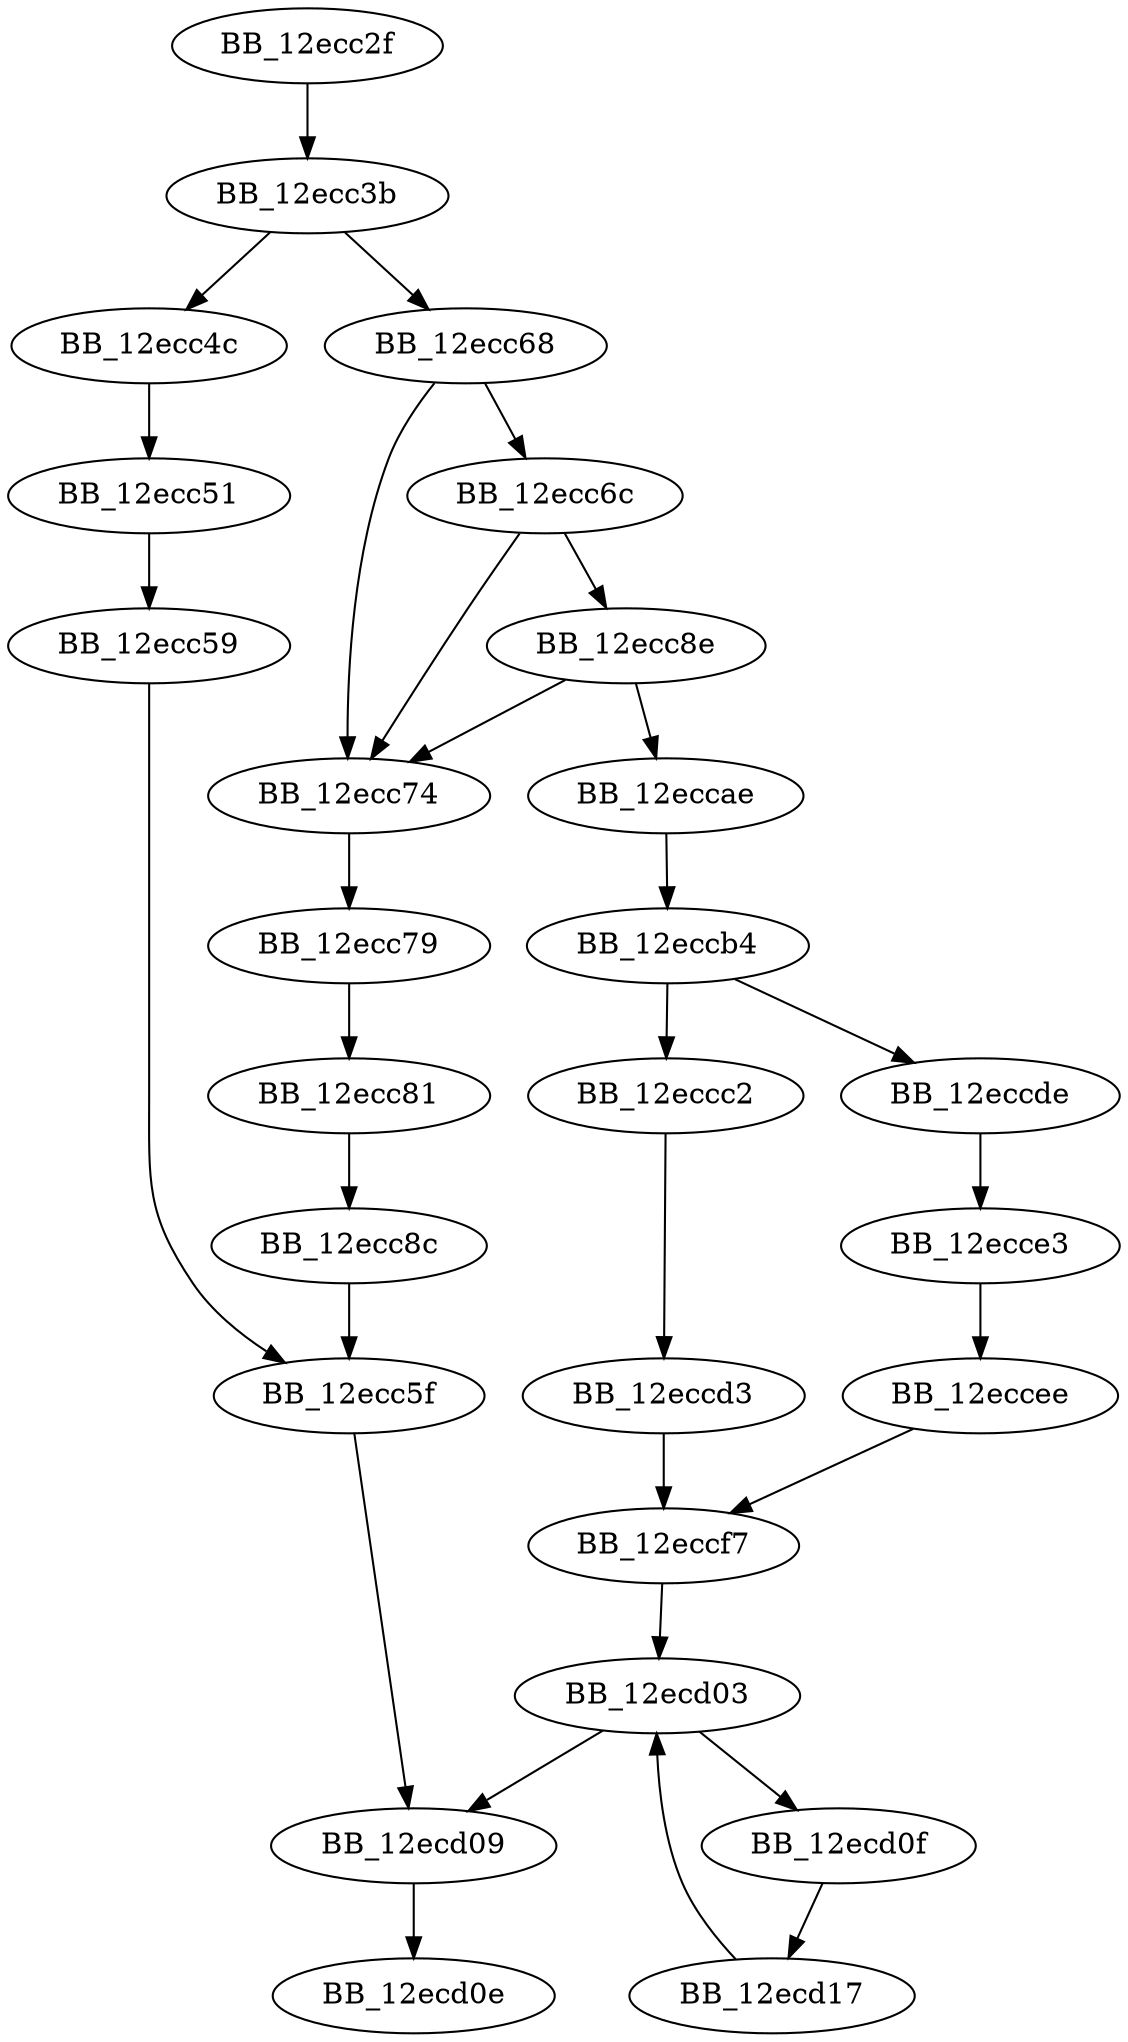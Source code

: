 DiGraph __lseeki64{
BB_12ecc2f->BB_12ecc3b
BB_12ecc3b->BB_12ecc4c
BB_12ecc3b->BB_12ecc68
BB_12ecc4c->BB_12ecc51
BB_12ecc51->BB_12ecc59
BB_12ecc59->BB_12ecc5f
BB_12ecc5f->BB_12ecd09
BB_12ecc68->BB_12ecc6c
BB_12ecc68->BB_12ecc74
BB_12ecc6c->BB_12ecc74
BB_12ecc6c->BB_12ecc8e
BB_12ecc74->BB_12ecc79
BB_12ecc79->BB_12ecc81
BB_12ecc81->BB_12ecc8c
BB_12ecc8c->BB_12ecc5f
BB_12ecc8e->BB_12ecc74
BB_12ecc8e->BB_12eccae
BB_12eccae->BB_12eccb4
BB_12eccb4->BB_12eccc2
BB_12eccb4->BB_12eccde
BB_12eccc2->BB_12eccd3
BB_12eccd3->BB_12eccf7
BB_12eccde->BB_12ecce3
BB_12ecce3->BB_12eccee
BB_12eccee->BB_12eccf7
BB_12eccf7->BB_12ecd03
BB_12ecd03->BB_12ecd09
BB_12ecd03->BB_12ecd0f
BB_12ecd09->BB_12ecd0e
BB_12ecd0f->BB_12ecd17
BB_12ecd17->BB_12ecd03
}

